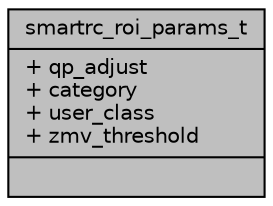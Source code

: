 digraph "smartrc_roi_params_t"
{
 // INTERACTIVE_SVG=YES
 // LATEX_PDF_SIZE
  bgcolor="transparent";
  edge [fontname="Helvetica",fontsize="10",labelfontname="Helvetica",labelfontsize="10"];
  node [fontname="Helvetica",fontsize="10",shape=record];
  Node1 [label="{smartrc_roi_params_t\n|+ qp_adjust\l+ category\l+ user_class\l+ zmv_threshold\l|}",height=0.2,width=0.4,color="black", fillcolor="grey75", style="filled", fontcolor="black",tooltip=" "];
}
